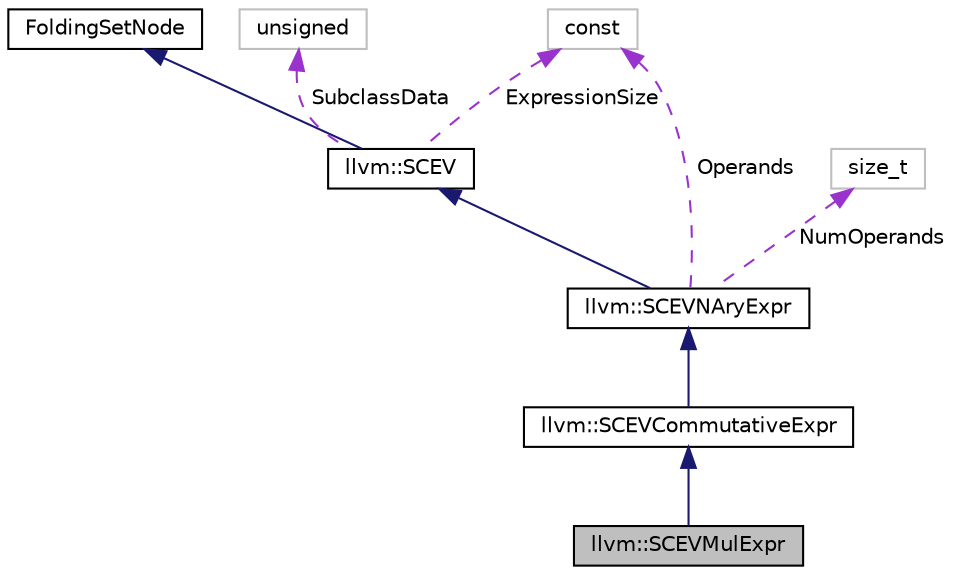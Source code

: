digraph "llvm::SCEVMulExpr"
{
 // LATEX_PDF_SIZE
  bgcolor="transparent";
  edge [fontname="Helvetica",fontsize="10",labelfontname="Helvetica",labelfontsize="10"];
  node [fontname="Helvetica",fontsize="10",shape=record];
  Node1 [label="llvm::SCEVMulExpr",height=0.2,width=0.4,color="black", fillcolor="grey75", style="filled", fontcolor="black",tooltip="This node represents multiplication of some number of SCEVs."];
  Node2 -> Node1 [dir="back",color="midnightblue",fontsize="10",style="solid",fontname="Helvetica"];
  Node2 [label="llvm::SCEVCommutativeExpr",height=0.2,width=0.4,color="black",URL="$classllvm_1_1SCEVCommutativeExpr.html",tooltip="This node is the base class for n'ary commutative operators."];
  Node3 -> Node2 [dir="back",color="midnightblue",fontsize="10",style="solid",fontname="Helvetica"];
  Node3 [label="llvm::SCEVNAryExpr",height=0.2,width=0.4,color="black",URL="$classllvm_1_1SCEVNAryExpr.html",tooltip="This node is a base class providing common functionality for n'ary operators."];
  Node4 -> Node3 [dir="back",color="midnightblue",fontsize="10",style="solid",fontname="Helvetica"];
  Node4 [label="llvm::SCEV",height=0.2,width=0.4,color="black",URL="$classllvm_1_1SCEV.html",tooltip="This class represents an analyzed expression in the program."];
  Node5 -> Node4 [dir="back",color="midnightblue",fontsize="10",style="solid",fontname="Helvetica"];
  Node5 [label="FoldingSetNode",height=0.2,width=0.4,color="black",URL="$classllvm_1_1FoldingSetBase_1_1Node.html",tooltip="Node - This class is used to maintain the singly linked bucket list in a folding set."];
  Node6 -> Node4 [dir="back",color="darkorchid3",fontsize="10",style="dashed",label=" SubclassData" ,fontname="Helvetica"];
  Node6 [label="unsigned",height=0.2,width=0.4,color="grey75",tooltip=" "];
  Node7 -> Node4 [dir="back",color="darkorchid3",fontsize="10",style="dashed",label=" ExpressionSize" ,fontname="Helvetica"];
  Node7 [label="const",height=0.2,width=0.4,color="grey75",tooltip=" "];
  Node7 -> Node3 [dir="back",color="darkorchid3",fontsize="10",style="dashed",label=" Operands" ,fontname="Helvetica"];
  Node8 -> Node3 [dir="back",color="darkorchid3",fontsize="10",style="dashed",label=" NumOperands" ,fontname="Helvetica"];
  Node8 [label="size_t",height=0.2,width=0.4,color="grey75",tooltip=" "];
}
